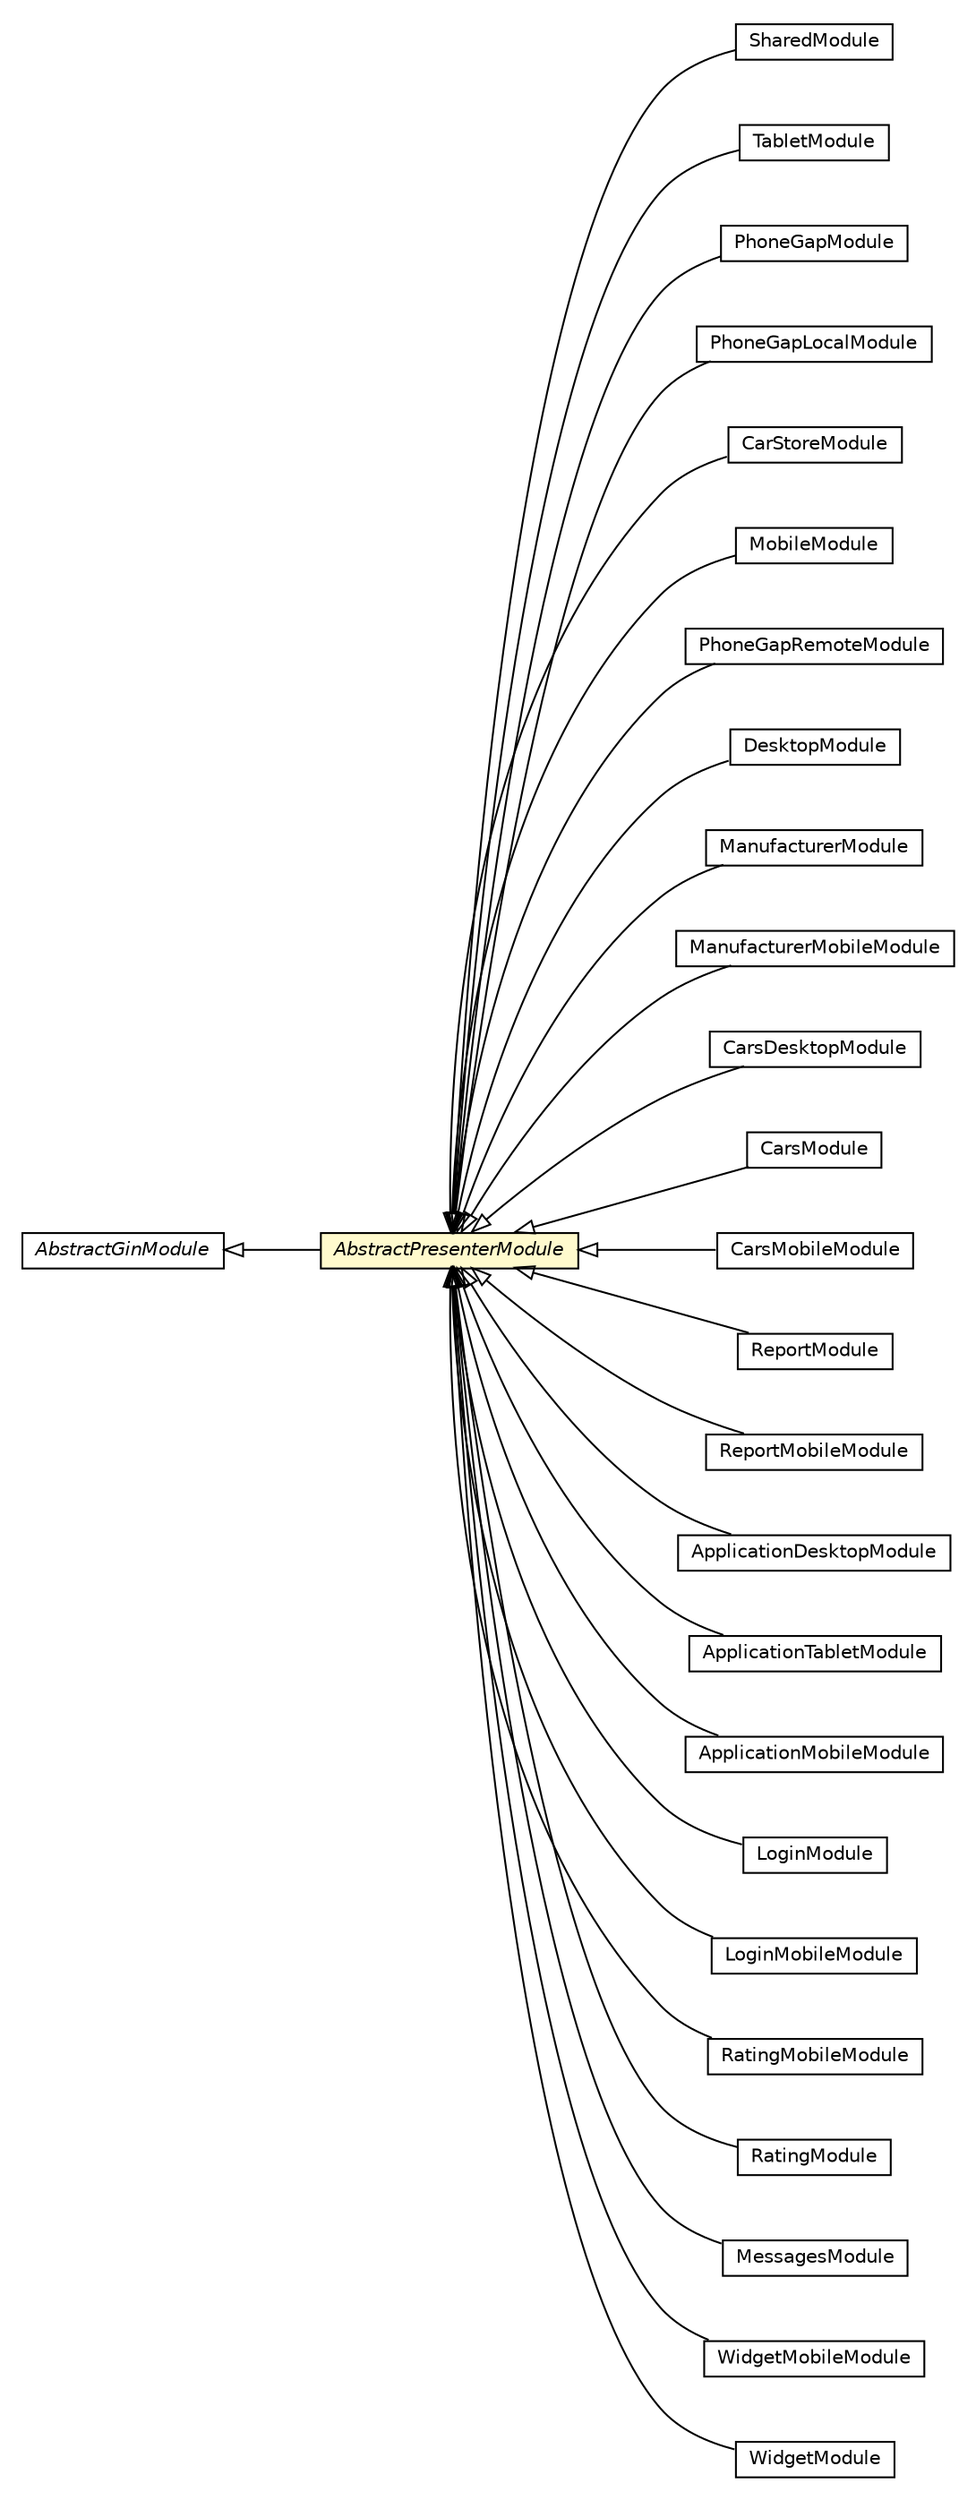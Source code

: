 #!/usr/local/bin/dot
#
# Class diagram 
# Generated by UMLGraph version R5_6-24-gf6e263 (http://www.umlgraph.org/)
#

digraph G {
	edge [fontname="Helvetica",fontsize=10,labelfontname="Helvetica",labelfontsize=10];
	node [fontname="Helvetica",fontsize=10,shape=plaintext];
	nodesep=0.25;
	ranksep=0.5;
	rankdir=LR;
	// com.gwtplatform.mvp.client.gin.AbstractPresenterModule
	c64310 [label=<<table title="com.gwtplatform.mvp.client.gin.AbstractPresenterModule" border="0" cellborder="1" cellspacing="0" cellpadding="2" port="p" bgcolor="lemonChiffon" href="./AbstractPresenterModule.html">
		<tr><td><table border="0" cellspacing="0" cellpadding="1">
<tr><td align="center" balign="center"><font face="Helvetica-Oblique"> AbstractPresenterModule </font></td></tr>
		</table></td></tr>
		</table>>, URL="./AbstractPresenterModule.html", fontname="Helvetica", fontcolor="black", fontsize=10.0];
	// com.gwtplatform.carstore.client.gin.SharedModule
	c64509 [label=<<table title="com.gwtplatform.carstore.client.gin.SharedModule" border="0" cellborder="1" cellspacing="0" cellpadding="2" port="p" href="../../../carstore/client/gin/SharedModule.html">
		<tr><td><table border="0" cellspacing="0" cellpadding="1">
<tr><td align="center" balign="center"> SharedModule </td></tr>
		</table></td></tr>
		</table>>, URL="../../../carstore/client/gin/SharedModule.html", fontname="Helvetica", fontcolor="black", fontsize=10.0];
	// com.gwtplatform.carstore.client.gin.TabletModule
	c64510 [label=<<table title="com.gwtplatform.carstore.client.gin.TabletModule" border="0" cellborder="1" cellspacing="0" cellpadding="2" port="p" href="../../../carstore/client/gin/TabletModule.html">
		<tr><td><table border="0" cellspacing="0" cellpadding="1">
<tr><td align="center" balign="center"> TabletModule </td></tr>
		</table></td></tr>
		</table>>, URL="../../../carstore/client/gin/TabletModule.html", fontname="Helvetica", fontcolor="black", fontsize=10.0];
	// com.gwtplatform.carstore.client.gin.PhoneGapModule
	c64512 [label=<<table title="com.gwtplatform.carstore.client.gin.PhoneGapModule" border="0" cellborder="1" cellspacing="0" cellpadding="2" port="p" href="../../../carstore/client/gin/PhoneGapModule.html">
		<tr><td><table border="0" cellspacing="0" cellpadding="1">
<tr><td align="center" balign="center"> PhoneGapModule </td></tr>
		</table></td></tr>
		</table>>, URL="../../../carstore/client/gin/PhoneGapModule.html", fontname="Helvetica", fontcolor="black", fontsize=10.0];
	// com.gwtplatform.carstore.client.gin.PhoneGapLocalModule
	c64514 [label=<<table title="com.gwtplatform.carstore.client.gin.PhoneGapLocalModule" border="0" cellborder="1" cellspacing="0" cellpadding="2" port="p" href="../../../carstore/client/gin/PhoneGapLocalModule.html">
		<tr><td><table border="0" cellspacing="0" cellpadding="1">
<tr><td align="center" balign="center"> PhoneGapLocalModule </td></tr>
		</table></td></tr>
		</table>>, URL="../../../carstore/client/gin/PhoneGapLocalModule.html", fontname="Helvetica", fontcolor="black", fontsize=10.0];
	// com.gwtplatform.carstore.client.gin.CarStoreModule
	c64515 [label=<<table title="com.gwtplatform.carstore.client.gin.CarStoreModule" border="0" cellborder="1" cellspacing="0" cellpadding="2" port="p" href="../../../carstore/client/gin/CarStoreModule.html">
		<tr><td><table border="0" cellspacing="0" cellpadding="1">
<tr><td align="center" balign="center"> CarStoreModule </td></tr>
		</table></td></tr>
		</table>>, URL="../../../carstore/client/gin/CarStoreModule.html", fontname="Helvetica", fontcolor="black", fontsize=10.0];
	// com.gwtplatform.carstore.client.gin.MobileModule
	c64516 [label=<<table title="com.gwtplatform.carstore.client.gin.MobileModule" border="0" cellborder="1" cellspacing="0" cellpadding="2" port="p" href="../../../carstore/client/gin/MobileModule.html">
		<tr><td><table border="0" cellspacing="0" cellpadding="1">
<tr><td align="center" balign="center"> MobileModule </td></tr>
		</table></td></tr>
		</table>>, URL="../../../carstore/client/gin/MobileModule.html", fontname="Helvetica", fontcolor="black", fontsize=10.0];
	// com.gwtplatform.carstore.client.gin.PhoneGapRemoteModule
	c64517 [label=<<table title="com.gwtplatform.carstore.client.gin.PhoneGapRemoteModule" border="0" cellborder="1" cellspacing="0" cellpadding="2" port="p" href="../../../carstore/client/gin/PhoneGapRemoteModule.html">
		<tr><td><table border="0" cellspacing="0" cellpadding="1">
<tr><td align="center" balign="center"> PhoneGapRemoteModule </td></tr>
		</table></td></tr>
		</table>>, URL="../../../carstore/client/gin/PhoneGapRemoteModule.html", fontname="Helvetica", fontcolor="black", fontsize=10.0];
	// com.gwtplatform.carstore.client.gin.DesktopModule
	c64518 [label=<<table title="com.gwtplatform.carstore.client.gin.DesktopModule" border="0" cellborder="1" cellspacing="0" cellpadding="2" port="p" href="../../../carstore/client/gin/DesktopModule.html">
		<tr><td><table border="0" cellspacing="0" cellpadding="1">
<tr><td align="center" balign="center"> DesktopModule </td></tr>
		</table></td></tr>
		</table>>, URL="../../../carstore/client/gin/DesktopModule.html", fontname="Helvetica", fontcolor="black", fontsize=10.0];
	// com.gwtplatform.carstore.client.application.manufacturer.ManufacturerModule
	c64548 [label=<<table title="com.gwtplatform.carstore.client.application.manufacturer.ManufacturerModule" border="0" cellborder="1" cellspacing="0" cellpadding="2" port="p" href="../../../carstore/client/application/manufacturer/ManufacturerModule.html">
		<tr><td><table border="0" cellspacing="0" cellpadding="1">
<tr><td align="center" balign="center"> ManufacturerModule </td></tr>
		</table></td></tr>
		</table>>, URL="../../../carstore/client/application/manufacturer/ManufacturerModule.html", fontname="Helvetica", fontcolor="black", fontsize=10.0];
	// com.gwtplatform.carstore.client.application.manufacturer.ManufacturerMobileModule
	c64552 [label=<<table title="com.gwtplatform.carstore.client.application.manufacturer.ManufacturerMobileModule" border="0" cellborder="1" cellspacing="0" cellpadding="2" port="p" href="../../../carstore/client/application/manufacturer/ManufacturerMobileModule.html">
		<tr><td><table border="0" cellspacing="0" cellpadding="1">
<tr><td align="center" balign="center"> ManufacturerMobileModule </td></tr>
		</table></td></tr>
		</table>>, URL="../../../carstore/client/application/manufacturer/ManufacturerMobileModule.html", fontname="Helvetica", fontcolor="black", fontsize=10.0];
	// com.gwtplatform.carstore.client.application.cars.CarsDesktopModule
	c64574 [label=<<table title="com.gwtplatform.carstore.client.application.cars.CarsDesktopModule" border="0" cellborder="1" cellspacing="0" cellpadding="2" port="p" href="../../../carstore/client/application/cars/CarsDesktopModule.html">
		<tr><td><table border="0" cellspacing="0" cellpadding="1">
<tr><td align="center" balign="center"> CarsDesktopModule </td></tr>
		</table></td></tr>
		</table>>, URL="../../../carstore/client/application/cars/CarsDesktopModule.html", fontname="Helvetica", fontcolor="black", fontsize=10.0];
	// com.gwtplatform.carstore.client.application.cars.CarsModule
	c64575 [label=<<table title="com.gwtplatform.carstore.client.application.cars.CarsModule" border="0" cellborder="1" cellspacing="0" cellpadding="2" port="p" href="../../../carstore/client/application/cars/CarsModule.html">
		<tr><td><table border="0" cellspacing="0" cellpadding="1">
<tr><td align="center" balign="center"> CarsModule </td></tr>
		</table></td></tr>
		</table>>, URL="../../../carstore/client/application/cars/CarsModule.html", fontname="Helvetica", fontcolor="black", fontsize=10.0];
	// com.gwtplatform.carstore.client.application.cars.CarsMobileModule
	c64577 [label=<<table title="com.gwtplatform.carstore.client.application.cars.CarsMobileModule" border="0" cellborder="1" cellspacing="0" cellpadding="2" port="p" href="../../../carstore/client/application/cars/CarsMobileModule.html">
		<tr><td><table border="0" cellspacing="0" cellpadding="1">
<tr><td align="center" balign="center"> CarsMobileModule </td></tr>
		</table></td></tr>
		</table>>, URL="../../../carstore/client/application/cars/CarsMobileModule.html", fontname="Helvetica", fontcolor="black", fontsize=10.0];
	// com.gwtplatform.carstore.client.application.report.ReportModule
	c64614 [label=<<table title="com.gwtplatform.carstore.client.application.report.ReportModule" border="0" cellborder="1" cellspacing="0" cellpadding="2" port="p" href="../../../carstore/client/application/report/ReportModule.html">
		<tr><td><table border="0" cellspacing="0" cellpadding="1">
<tr><td align="center" balign="center"> ReportModule </td></tr>
		</table></td></tr>
		</table>>, URL="../../../carstore/client/application/report/ReportModule.html", fontname="Helvetica", fontcolor="black", fontsize=10.0];
	// com.gwtplatform.carstore.client.application.report.ReportMobileModule
	c64616 [label=<<table title="com.gwtplatform.carstore.client.application.report.ReportMobileModule" border="0" cellborder="1" cellspacing="0" cellpadding="2" port="p" href="../../../carstore/client/application/report/ReportMobileModule.html">
		<tr><td><table border="0" cellspacing="0" cellpadding="1">
<tr><td align="center" balign="center"> ReportMobileModule </td></tr>
		</table></td></tr>
		</table>>, URL="../../../carstore/client/application/report/ReportMobileModule.html", fontname="Helvetica", fontcolor="black", fontsize=10.0];
	// com.gwtplatform.carstore.client.application.ApplicationDesktopModule
	c64619 [label=<<table title="com.gwtplatform.carstore.client.application.ApplicationDesktopModule" border="0" cellborder="1" cellspacing="0" cellpadding="2" port="p" href="../../../carstore/client/application/ApplicationDesktopModule.html">
		<tr><td><table border="0" cellspacing="0" cellpadding="1">
<tr><td align="center" balign="center"> ApplicationDesktopModule </td></tr>
		</table></td></tr>
		</table>>, URL="../../../carstore/client/application/ApplicationDesktopModule.html", fontname="Helvetica", fontcolor="black", fontsize=10.0];
	// com.gwtplatform.carstore.client.application.ApplicationTabletModule
	c64623 [label=<<table title="com.gwtplatform.carstore.client.application.ApplicationTabletModule" border="0" cellborder="1" cellspacing="0" cellpadding="2" port="p" href="../../../carstore/client/application/ApplicationTabletModule.html">
		<tr><td><table border="0" cellspacing="0" cellpadding="1">
<tr><td align="center" balign="center"> ApplicationTabletModule </td></tr>
		</table></td></tr>
		</table>>, URL="../../../carstore/client/application/ApplicationTabletModule.html", fontname="Helvetica", fontcolor="black", fontsize=10.0];
	// com.gwtplatform.carstore.client.application.ApplicationMobileModule
	c64624 [label=<<table title="com.gwtplatform.carstore.client.application.ApplicationMobileModule" border="0" cellborder="1" cellspacing="0" cellpadding="2" port="p" href="../../../carstore/client/application/ApplicationMobileModule.html">
		<tr><td><table border="0" cellspacing="0" cellpadding="1">
<tr><td align="center" balign="center"> ApplicationMobileModule </td></tr>
		</table></td></tr>
		</table>>, URL="../../../carstore/client/application/ApplicationMobileModule.html", fontname="Helvetica", fontcolor="black", fontsize=10.0];
	// com.gwtplatform.carstore.client.application.login.LoginModule
	c64628 [label=<<table title="com.gwtplatform.carstore.client.application.login.LoginModule" border="0" cellborder="1" cellspacing="0" cellpadding="2" port="p" href="../../../carstore/client/application/login/LoginModule.html">
		<tr><td><table border="0" cellspacing="0" cellpadding="1">
<tr><td align="center" balign="center"> LoginModule </td></tr>
		</table></td></tr>
		</table>>, URL="../../../carstore/client/application/login/LoginModule.html", fontname="Helvetica", fontcolor="black", fontsize=10.0];
	// com.gwtplatform.carstore.client.application.login.LoginMobileModule
	c64632 [label=<<table title="com.gwtplatform.carstore.client.application.login.LoginMobileModule" border="0" cellborder="1" cellspacing="0" cellpadding="2" port="p" href="../../../carstore/client/application/login/LoginMobileModule.html">
		<tr><td><table border="0" cellspacing="0" cellpadding="1">
<tr><td align="center" balign="center"> LoginMobileModule </td></tr>
		</table></td></tr>
		</table>>, URL="../../../carstore/client/application/login/LoginMobileModule.html", fontname="Helvetica", fontcolor="black", fontsize=10.0];
	// com.gwtplatform.carstore.client.application.rating.RatingMobileModule
	c64639 [label=<<table title="com.gwtplatform.carstore.client.application.rating.RatingMobileModule" border="0" cellborder="1" cellspacing="0" cellpadding="2" port="p" href="../../../carstore/client/application/rating/RatingMobileModule.html">
		<tr><td><table border="0" cellspacing="0" cellpadding="1">
<tr><td align="center" balign="center"> RatingMobileModule </td></tr>
		</table></td></tr>
		</table>>, URL="../../../carstore/client/application/rating/RatingMobileModule.html", fontname="Helvetica", fontcolor="black", fontsize=10.0];
	// com.gwtplatform.carstore.client.application.rating.RatingModule
	c64641 [label=<<table title="com.gwtplatform.carstore.client.application.rating.RatingModule" border="0" cellborder="1" cellspacing="0" cellpadding="2" port="p" href="../../../carstore/client/application/rating/RatingModule.html">
		<tr><td><table border="0" cellspacing="0" cellpadding="1">
<tr><td align="center" balign="center"> RatingModule </td></tr>
		</table></td></tr>
		</table>>, URL="../../../carstore/client/application/rating/RatingModule.html", fontname="Helvetica", fontcolor="black", fontsize=10.0];
	// com.gwtplatform.carstore.client.application.widget.message.MessagesModule
	c64684 [label=<<table title="com.gwtplatform.carstore.client.application.widget.message.MessagesModule" border="0" cellborder="1" cellspacing="0" cellpadding="2" port="p" href="../../../carstore/client/application/widget/message/MessagesModule.html">
		<tr><td><table border="0" cellspacing="0" cellpadding="1">
<tr><td align="center" balign="center"> MessagesModule </td></tr>
		</table></td></tr>
		</table>>, URL="../../../carstore/client/application/widget/message/MessagesModule.html", fontname="Helvetica", fontcolor="black", fontsize=10.0];
	// com.gwtplatform.carstore.client.application.widget.WidgetMobileModule
	c64688 [label=<<table title="com.gwtplatform.carstore.client.application.widget.WidgetMobileModule" border="0" cellborder="1" cellspacing="0" cellpadding="2" port="p" href="../../../carstore/client/application/widget/WidgetMobileModule.html">
		<tr><td><table border="0" cellspacing="0" cellpadding="1">
<tr><td align="center" balign="center"> WidgetMobileModule </td></tr>
		</table></td></tr>
		</table>>, URL="../../../carstore/client/application/widget/WidgetMobileModule.html", fontname="Helvetica", fontcolor="black", fontsize=10.0];
	// com.gwtplatform.carstore.client.application.widget.WidgetModule
	c64689 [label=<<table title="com.gwtplatform.carstore.client.application.widget.WidgetModule" border="0" cellborder="1" cellspacing="0" cellpadding="2" port="p" href="../../../carstore/client/application/widget/WidgetModule.html">
		<tr><td><table border="0" cellspacing="0" cellpadding="1">
<tr><td align="center" balign="center"> WidgetModule </td></tr>
		</table></td></tr>
		</table>>, URL="../../../carstore/client/application/widget/WidgetModule.html", fontname="Helvetica", fontcolor="black", fontsize=10.0];
	//com.gwtplatform.mvp.client.gin.AbstractPresenterModule extends com.google.gwt.inject.client.AbstractGinModule
	c64691:p -> c64310:p [dir=back,arrowtail=empty];
	//com.gwtplatform.carstore.client.gin.SharedModule extends com.gwtplatform.mvp.client.gin.AbstractPresenterModule
	c64310:p -> c64509:p [dir=back,arrowtail=empty];
	//com.gwtplatform.carstore.client.gin.TabletModule extends com.gwtplatform.mvp.client.gin.AbstractPresenterModule
	c64310:p -> c64510:p [dir=back,arrowtail=empty];
	//com.gwtplatform.carstore.client.gin.PhoneGapModule extends com.gwtplatform.mvp.client.gin.AbstractPresenterModule
	c64310:p -> c64512:p [dir=back,arrowtail=empty];
	//com.gwtplatform.carstore.client.gin.PhoneGapLocalModule extends com.gwtplatform.mvp.client.gin.AbstractPresenterModule
	c64310:p -> c64514:p [dir=back,arrowtail=empty];
	//com.gwtplatform.carstore.client.gin.CarStoreModule extends com.gwtplatform.mvp.client.gin.AbstractPresenterModule
	c64310:p -> c64515:p [dir=back,arrowtail=empty];
	//com.gwtplatform.carstore.client.gin.MobileModule extends com.gwtplatform.mvp.client.gin.AbstractPresenterModule
	c64310:p -> c64516:p [dir=back,arrowtail=empty];
	//com.gwtplatform.carstore.client.gin.PhoneGapRemoteModule extends com.gwtplatform.mvp.client.gin.AbstractPresenterModule
	c64310:p -> c64517:p [dir=back,arrowtail=empty];
	//com.gwtplatform.carstore.client.gin.DesktopModule extends com.gwtplatform.mvp.client.gin.AbstractPresenterModule
	c64310:p -> c64518:p [dir=back,arrowtail=empty];
	//com.gwtplatform.carstore.client.application.manufacturer.ManufacturerModule extends com.gwtplatform.mvp.client.gin.AbstractPresenterModule
	c64310:p -> c64548:p [dir=back,arrowtail=empty];
	//com.gwtplatform.carstore.client.application.manufacturer.ManufacturerMobileModule extends com.gwtplatform.mvp.client.gin.AbstractPresenterModule
	c64310:p -> c64552:p [dir=back,arrowtail=empty];
	//com.gwtplatform.carstore.client.application.cars.CarsDesktopModule extends com.gwtplatform.mvp.client.gin.AbstractPresenterModule
	c64310:p -> c64574:p [dir=back,arrowtail=empty];
	//com.gwtplatform.carstore.client.application.cars.CarsModule extends com.gwtplatform.mvp.client.gin.AbstractPresenterModule
	c64310:p -> c64575:p [dir=back,arrowtail=empty];
	//com.gwtplatform.carstore.client.application.cars.CarsMobileModule extends com.gwtplatform.mvp.client.gin.AbstractPresenterModule
	c64310:p -> c64577:p [dir=back,arrowtail=empty];
	//com.gwtplatform.carstore.client.application.report.ReportModule extends com.gwtplatform.mvp.client.gin.AbstractPresenterModule
	c64310:p -> c64614:p [dir=back,arrowtail=empty];
	//com.gwtplatform.carstore.client.application.report.ReportMobileModule extends com.gwtplatform.mvp.client.gin.AbstractPresenterModule
	c64310:p -> c64616:p [dir=back,arrowtail=empty];
	//com.gwtplatform.carstore.client.application.ApplicationDesktopModule extends com.gwtplatform.mvp.client.gin.AbstractPresenterModule
	c64310:p -> c64619:p [dir=back,arrowtail=empty];
	//com.gwtplatform.carstore.client.application.ApplicationTabletModule extends com.gwtplatform.mvp.client.gin.AbstractPresenterModule
	c64310:p -> c64623:p [dir=back,arrowtail=empty];
	//com.gwtplatform.carstore.client.application.ApplicationMobileModule extends com.gwtplatform.mvp.client.gin.AbstractPresenterModule
	c64310:p -> c64624:p [dir=back,arrowtail=empty];
	//com.gwtplatform.carstore.client.application.login.LoginModule extends com.gwtplatform.mvp.client.gin.AbstractPresenterModule
	c64310:p -> c64628:p [dir=back,arrowtail=empty];
	//com.gwtplatform.carstore.client.application.login.LoginMobileModule extends com.gwtplatform.mvp.client.gin.AbstractPresenterModule
	c64310:p -> c64632:p [dir=back,arrowtail=empty];
	//com.gwtplatform.carstore.client.application.rating.RatingMobileModule extends com.gwtplatform.mvp.client.gin.AbstractPresenterModule
	c64310:p -> c64639:p [dir=back,arrowtail=empty];
	//com.gwtplatform.carstore.client.application.rating.RatingModule extends com.gwtplatform.mvp.client.gin.AbstractPresenterModule
	c64310:p -> c64641:p [dir=back,arrowtail=empty];
	//com.gwtplatform.carstore.client.application.widget.message.MessagesModule extends com.gwtplatform.mvp.client.gin.AbstractPresenterModule
	c64310:p -> c64684:p [dir=back,arrowtail=empty];
	//com.gwtplatform.carstore.client.application.widget.WidgetMobileModule extends com.gwtplatform.mvp.client.gin.AbstractPresenterModule
	c64310:p -> c64688:p [dir=back,arrowtail=empty];
	//com.gwtplatform.carstore.client.application.widget.WidgetModule extends com.gwtplatform.mvp.client.gin.AbstractPresenterModule
	c64310:p -> c64689:p [dir=back,arrowtail=empty];
	// com.google.gwt.inject.client.AbstractGinModule
	c64691 [label=<<table title="com.google.gwt.inject.client.AbstractGinModule" border="0" cellborder="1" cellspacing="0" cellpadding="2" port="p">
		<tr><td><table border="0" cellspacing="0" cellpadding="1">
<tr><td align="center" balign="center"><font face="Helvetica-Oblique"> AbstractGinModule </font></td></tr>
		</table></td></tr>
		</table>>, URL="null", fontname="Helvetica", fontcolor="black", fontsize=10.0];
}

